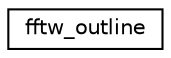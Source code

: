 digraph "Graphical Class Hierarchy"
{
 // LATEX_PDF_SIZE
  edge [fontname="Helvetica",fontsize="10",labelfontname="Helvetica",labelfontsize="10"];
  node [fontname="Helvetica",fontsize="10",shape=record];
  rankdir="LR";
  Node0 [label="fftw_outline",height=0.2,width=0.4,color="black", fillcolor="white", style="filled",URL="$structfftw__outline.html",tooltip=" "];
}
